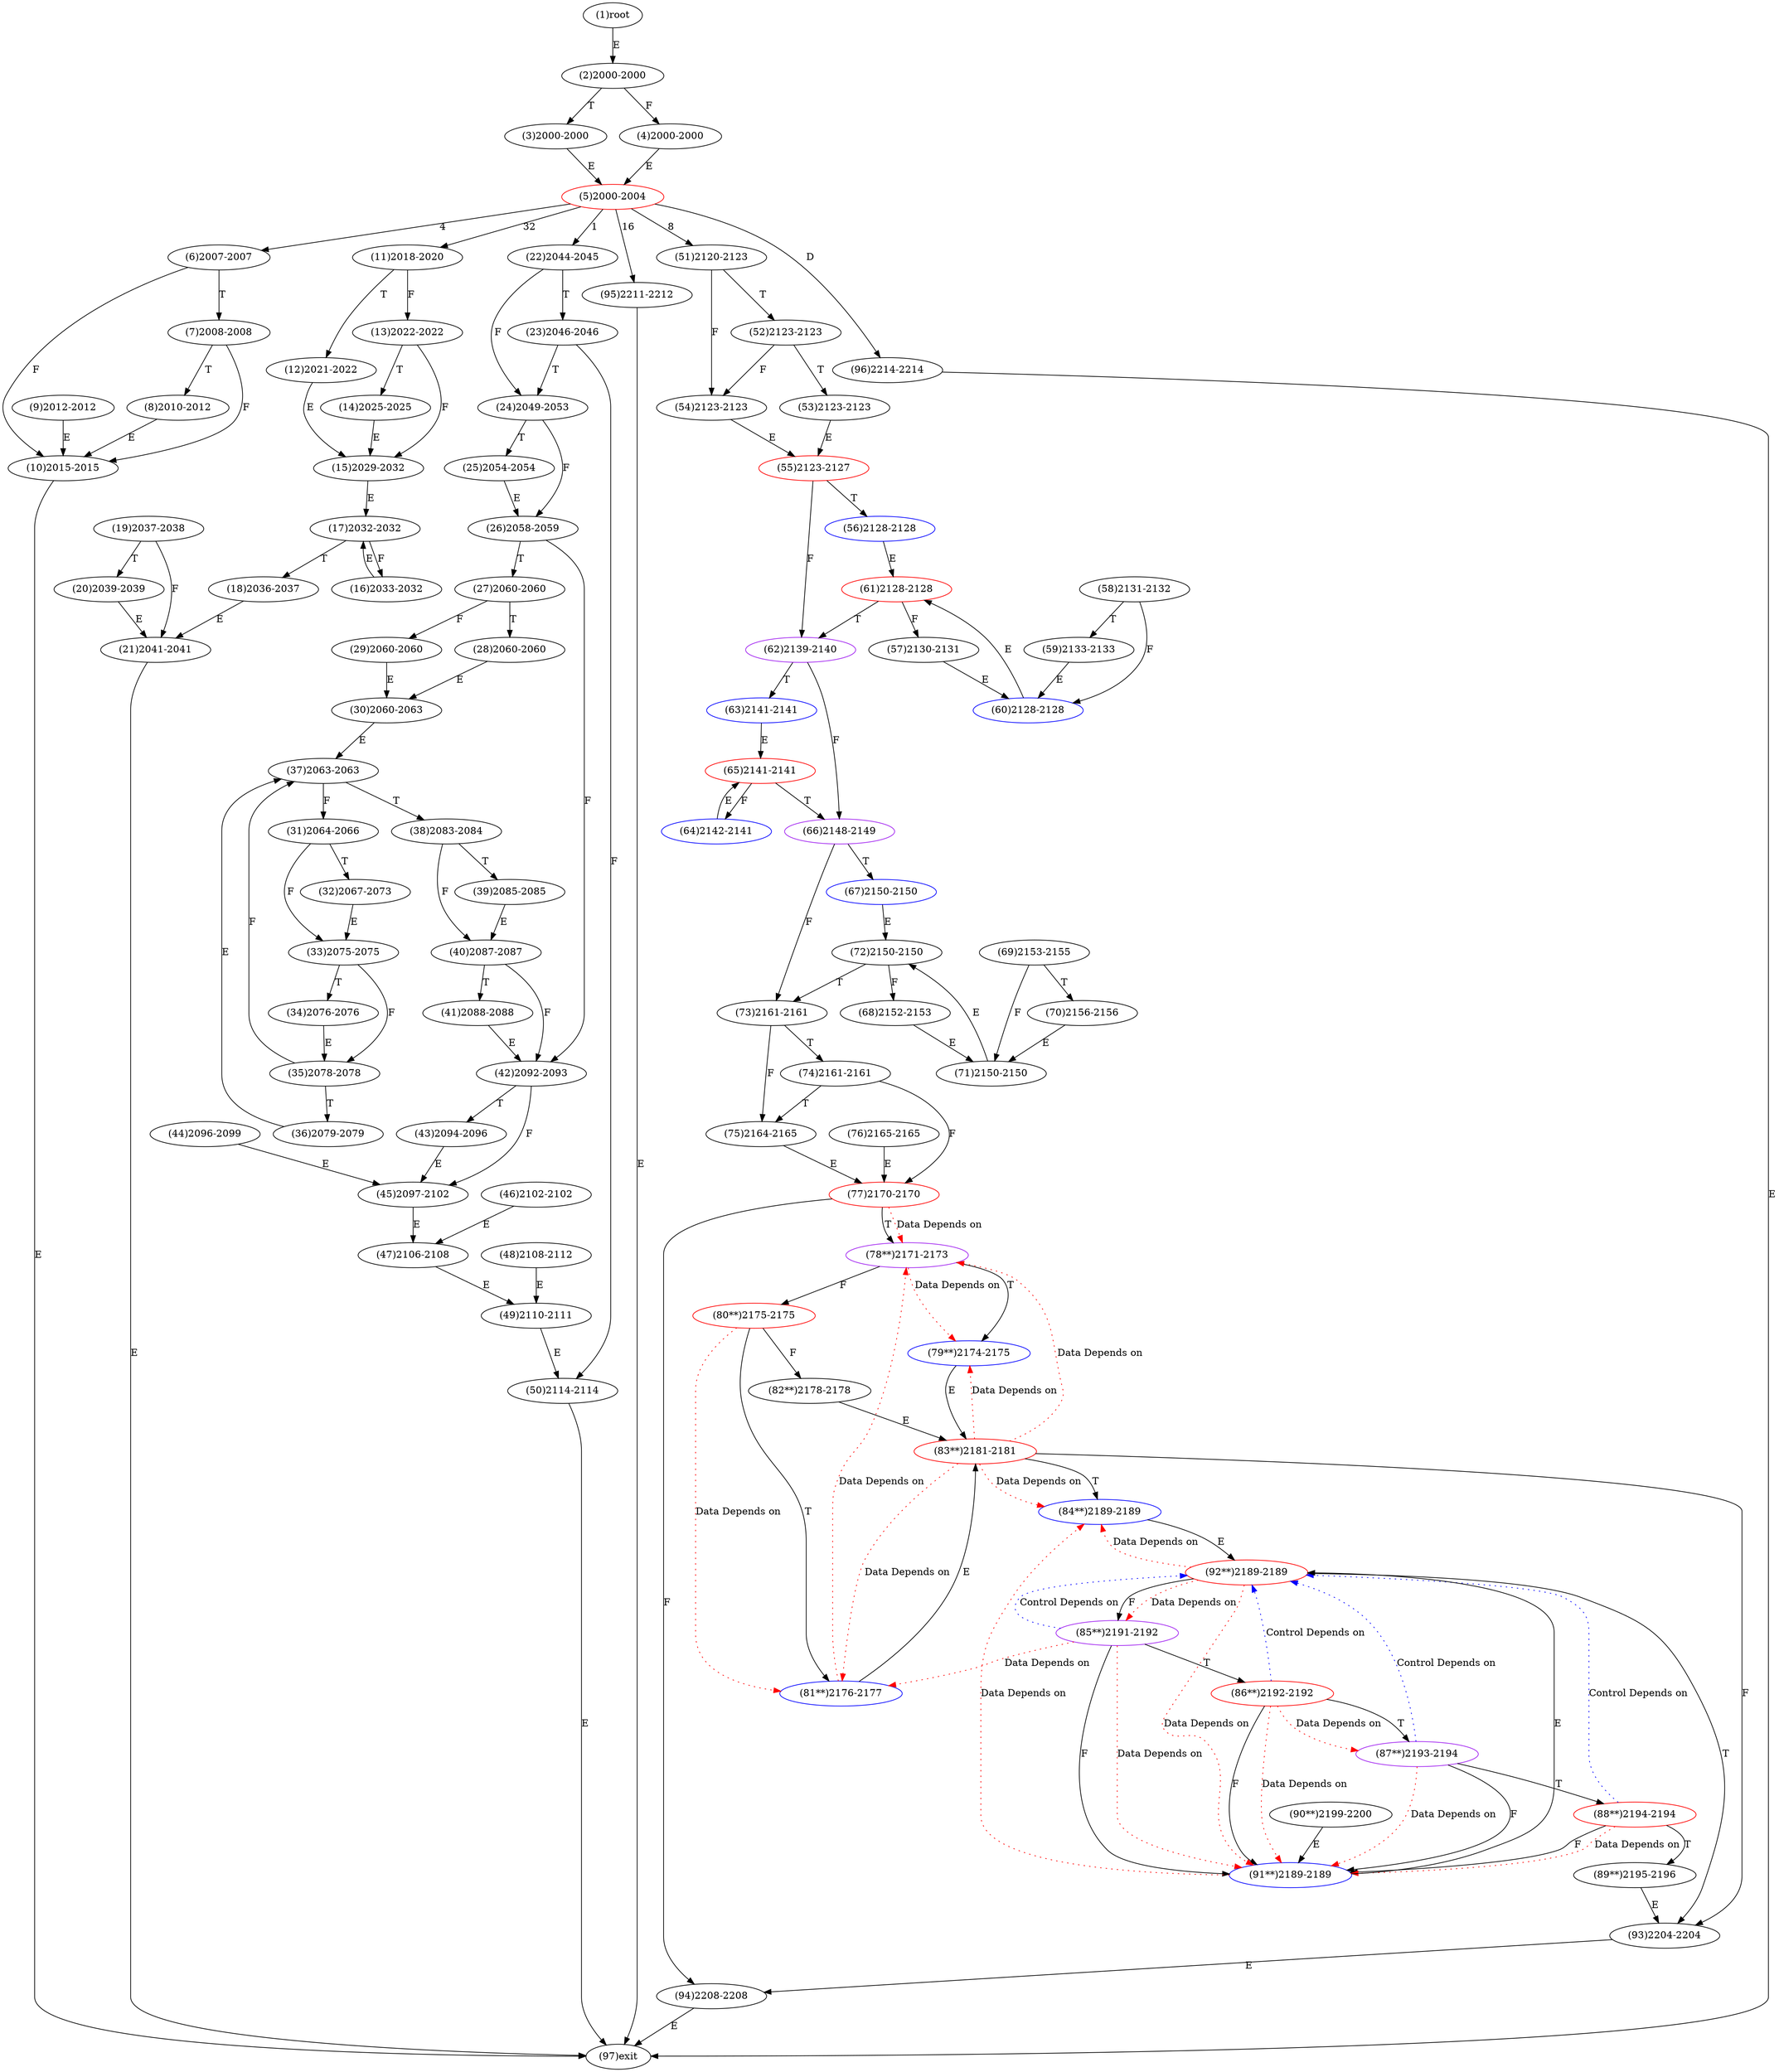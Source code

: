 digraph "" { 
1[ label="(1)root"];
2[ label="(2)2000-2000"];
3[ label="(3)2000-2000"];
4[ label="(4)2000-2000"];
5[ label="(5)2000-2004",color=red];
6[ label="(6)2007-2007"];
7[ label="(7)2008-2008"];
8[ label="(8)2010-2012"];
9[ label="(9)2012-2012"];
10[ label="(10)2015-2015"];
11[ label="(11)2018-2020"];
12[ label="(12)2021-2022"];
13[ label="(13)2022-2022"];
14[ label="(14)2025-2025"];
15[ label="(15)2029-2032"];
17[ label="(17)2032-2032"];
16[ label="(16)2033-2032"];
19[ label="(19)2037-2038"];
18[ label="(18)2036-2037"];
21[ label="(21)2041-2041"];
20[ label="(20)2039-2039"];
23[ label="(23)2046-2046"];
22[ label="(22)2044-2045"];
25[ label="(25)2054-2054"];
24[ label="(24)2049-2053"];
27[ label="(27)2060-2060"];
26[ label="(26)2058-2059"];
29[ label="(29)2060-2060"];
28[ label="(28)2060-2060"];
31[ label="(31)2064-2066"];
30[ label="(30)2060-2063"];
34[ label="(34)2076-2076"];
35[ label="(35)2078-2078"];
32[ label="(32)2067-2073"];
33[ label="(33)2075-2075"];
38[ label="(38)2083-2084"];
39[ label="(39)2085-2085"];
36[ label="(36)2079-2079"];
37[ label="(37)2063-2063"];
42[ label="(42)2092-2093"];
43[ label="(43)2094-2096"];
40[ label="(40)2087-2087"];
41[ label="(41)2088-2088"];
46[ label="(46)2102-2102"];
47[ label="(47)2106-2108"];
44[ label="(44)2096-2099"];
45[ label="(45)2097-2102"];
51[ label="(51)2120-2123"];
50[ label="(50)2114-2114"];
49[ label="(49)2110-2111"];
48[ label="(48)2108-2112"];
55[ label="(55)2123-2127",color=red];
54[ label="(54)2123-2123"];
53[ label="(53)2123-2123"];
52[ label="(52)2123-2123"];
59[ label="(59)2133-2133"];
58[ label="(58)2131-2132"];
57[ label="(57)2130-2131"];
56[ label="(56)2128-2128",color=blue];
63[ label="(63)2141-2141",color=blue];
62[ label="(62)2139-2140",color=purple];
61[ label="(61)2128-2128",color=red];
60[ label="(60)2128-2128",color=blue];
68[ label="(68)2152-2153"];
69[ label="(69)2153-2155"];
70[ label="(70)2156-2156"];
71[ label="(71)2150-2150"];
64[ label="(64)2142-2141",color=blue];
65[ label="(65)2141-2141",color=red];
66[ label="(66)2148-2149",color=purple];
67[ label="(67)2150-2150",color=blue];
76[ label="(76)2165-2165"];
77[ label="(77)2170-2170",color=red];
78[ label="(78**)2171-2173",color=purple];
79[ label="(79**)2174-2175",color=blue];
72[ label="(72)2150-2150"];
73[ label="(73)2161-2161"];
74[ label="(74)2161-2161"];
75[ label="(75)2164-2165"];
85[ label="(85**)2191-2192",color=purple];
84[ label="(84**)2189-2189",color=blue];
87[ label="(87**)2193-2194",color=purple];
86[ label="(86**)2192-2192",color=red];
81[ label="(81**)2176-2177",color=blue];
80[ label="(80**)2175-2175",color=red];
83[ label="(83**)2181-2181",color=red];
82[ label="(82**)2178-2178"];
93[ label="(93)2204-2204"];
92[ label="(92**)2189-2189",color=red];
95[ label="(95)2211-2212"];
94[ label="(94)2208-2208"];
89[ label="(89**)2195-2196"];
88[ label="(88**)2194-2194",color=red];
91[ label="(91**)2189-2189",color=blue];
90[ label="(90**)2199-2200"];
96[ label="(96)2214-2214"];
97[ label="(97)exit"];
1->2[ label="E"];
2->4[ label="F"];
2->3[ label="T"];
3->5[ label="E"];
4->5[ label="E"];
5->22[ label="1"];
5->6[ label="4"];
5->51[ label="8"];
5->95[ label="16"];
5->11[ label="32"];
5->96[ label="D"];
6->10[ label="F"];
6->7[ label="T"];
7->10[ label="F"];
7->8[ label="T"];
8->10[ label="E"];
9->10[ label="E"];
10->97[ label="E"];
11->13[ label="F"];
11->12[ label="T"];
12->15[ label="E"];
13->15[ label="F"];
13->14[ label="T"];
14->15[ label="E"];
15->17[ label="E"];
16->17[ label="E"];
17->16[ label="F"];
17->18[ label="T"];
18->21[ label="E"];
19->21[ label="F"];
19->20[ label="T"];
20->21[ label="E"];
21->97[ label="E"];
22->24[ label="F"];
22->23[ label="T"];
23->50[ label="F"];
23->24[ label="T"];
24->26[ label="F"];
24->25[ label="T"];
25->26[ label="E"];
26->42[ label="F"];
26->27[ label="T"];
27->29[ label="F"];
27->28[ label="T"];
28->30[ label="E"];
29->30[ label="E"];
30->37[ label="E"];
31->33[ label="F"];
31->32[ label="T"];
32->33[ label="E"];
33->35[ label="F"];
33->34[ label="T"];
34->35[ label="E"];
35->37[ label="F"];
35->36[ label="T"];
36->37[ label="E"];
37->31[ label="F"];
37->38[ label="T"];
38->40[ label="F"];
38->39[ label="T"];
39->40[ label="E"];
40->42[ label="F"];
40->41[ label="T"];
41->42[ label="E"];
42->45[ label="F"];
42->43[ label="T"];
43->45[ label="E"];
44->45[ label="E"];
45->47[ label="E"];
46->47[ label="E"];
47->49[ label="E"];
48->49[ label="E"];
49->50[ label="E"];
50->97[ label="E"];
51->54[ label="F"];
51->52[ label="T"];
52->54[ label="F"];
52->53[ label="T"];
53->55[ label="E"];
54->55[ label="E"];
55->62[ label="F"];
55->56[ label="T"];
56->61[ label="E"];
57->60[ label="E"];
58->60[ label="F"];
58->59[ label="T"];
59->60[ label="E"];
60->61[ label="E"];
61->57[ label="F"];
61->62[ label="T"];
62->66[ label="F"];
62->63[ label="T"];
63->65[ label="E"];
64->65[ label="E"];
65->64[ label="F"];
65->66[ label="T"];
66->73[ label="F"];
66->67[ label="T"];
67->72[ label="E"];
68->71[ label="E"];
69->71[ label="F"];
69->70[ label="T"];
70->71[ label="E"];
71->72[ label="E"];
72->68[ label="F"];
72->73[ label="T"];
73->75[ label="F"];
73->74[ label="T"];
74->77[ label="F"];
74->75[ label="T"];
75->77[ label="E"];
76->77[ label="E"];
77->94[ label="F"];
77->78[ label="T"];
78->80[ label="F"];
78->79[ label="T"];
79->83[ label="E"];
80->82[ label="F"];
80->81[ label="T"];
81->83[ label="E"];
82->83[ label="E"];
83->93[ label="F"];
83->84[ label="T"];
84->92[ label="E"];
85->91[ label="F"];
85->86[ label="T"];
86->91[ label="F"];
86->87[ label="T"];
87->91[ label="F"];
87->88[ label="T"];
88->91[ label="F"];
88->89[ label="T"];
89->93[ label="E"];
90->91[ label="E"];
91->92[ label="E"];
92->85[ label="F"];
92->93[ label="T"];
93->94[ label="E"];
94->97[ label="E"];
95->97[ label="E"];
96->97[ label="E"];
77->78[ color="red" label="Data Depends on" style = dotted ];
78->79[ color="red" label="Data Depends on" style = dotted ];
85->81[ color="red" label="Data Depends on" style = dotted ];
85->92[ color="blue" label="Control Depends on" style = dotted ];
85->91[ color="red" label="Data Depends on" style = dotted ];
87->92[ color="blue" label="Control Depends on" style = dotted ];
87->91[ color="red" label="Data Depends on" style = dotted ];
86->87[ color="red" label="Data Depends on" style = dotted ];
86->92[ color="blue" label="Control Depends on" style = dotted ];
86->91[ color="red" label="Data Depends on" style = dotted ];
81->78[ color="red" label="Data Depends on" style = dotted ];
80->81[ color="red" label="Data Depends on" style = dotted ];
83->81[ color="red" label="Data Depends on" style = dotted ];
83->84[ color="red" label="Data Depends on" style = dotted ];
83->78[ color="red" label="Data Depends on" style = dotted ];
83->79[ color="red" label="Data Depends on" style = dotted ];
92->91[ color="red" label="Data Depends on" style = dotted ];
92->84[ color="red" label="Data Depends on" style = dotted ];
92->85[ color="red" label="Data Depends on" style = dotted ];
88->91[ color="red" label="Data Depends on" style = dotted ];
88->92[ color="blue" label="Control Depends on" style = dotted ];
91->84[ color="red" label="Data Depends on" style = dotted ];
}